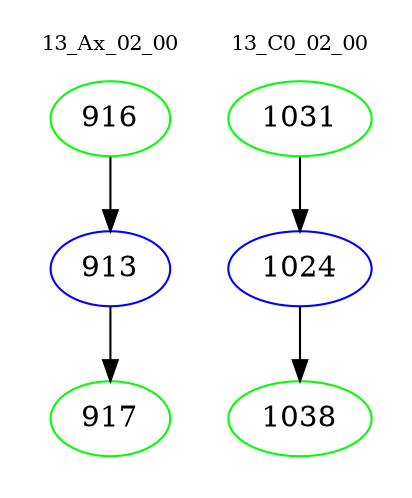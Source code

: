 digraph{
subgraph cluster_0 {
color = white
label = "13_Ax_02_00";
fontsize=10;
T0_916 [label="916", color="green"]
T0_916 -> T0_913 [color="black"]
T0_913 [label="913", color="blue"]
T0_913 -> T0_917 [color="black"]
T0_917 [label="917", color="green"]
}
subgraph cluster_1 {
color = white
label = "13_C0_02_00";
fontsize=10;
T1_1031 [label="1031", color="green"]
T1_1031 -> T1_1024 [color="black"]
T1_1024 [label="1024", color="blue"]
T1_1024 -> T1_1038 [color="black"]
T1_1038 [label="1038", color="green"]
}
}
